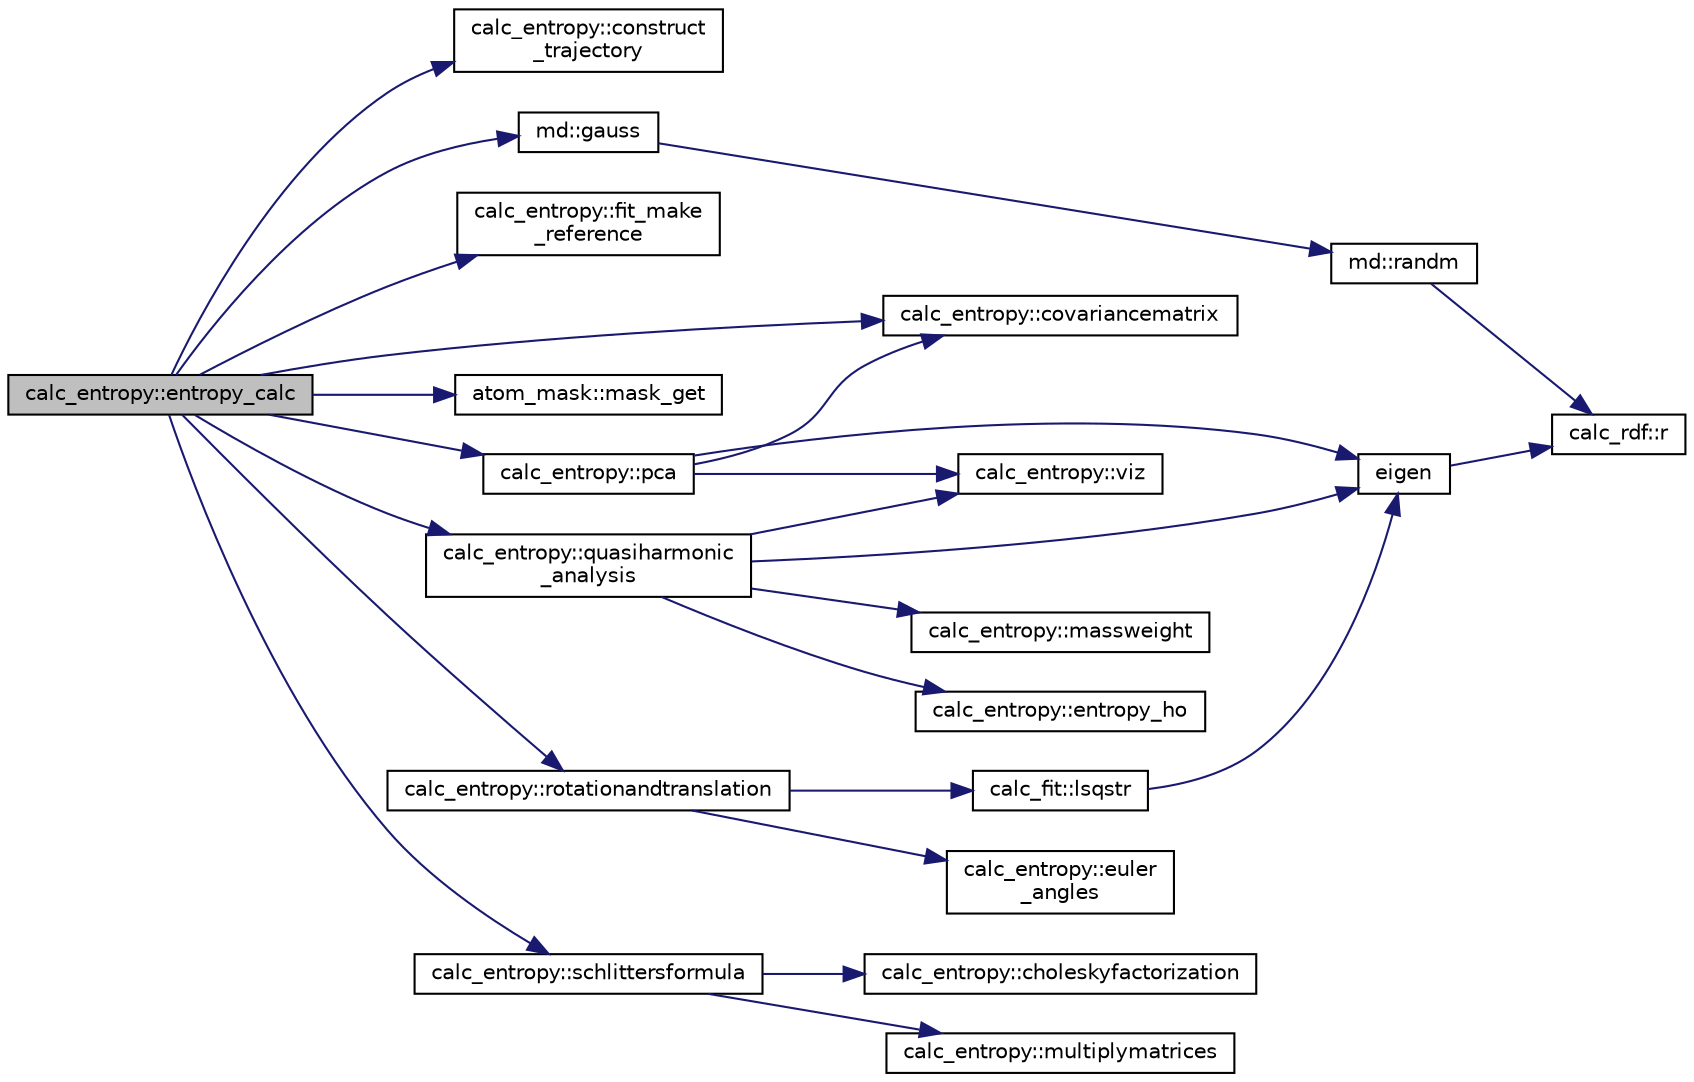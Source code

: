 digraph "calc_entropy::entropy_calc"
{
  edge [fontname="Helvetica",fontsize="10",labelfontname="Helvetica",labelfontsize="10"];
  node [fontname="Helvetica",fontsize="10",shape=record];
  rankdir="LR";
  Node1 [label="calc_entropy::entropy_calc",height=0.2,width=0.4,color="black", fillcolor="grey75", style="filled" fontcolor="black"];
  Node1 -> Node2 [color="midnightblue",fontsize="10",style="solid",fontname="Helvetica"];
  Node2 [label="calc_entropy::construct\l_trajectory",height=0.2,width=0.4,color="black", fillcolor="white", style="filled",URL="$classcalc__entropy.html#a2706ab3575d4580b597c79e13eb3bb5d"];
  Node1 -> Node3 [color="midnightblue",fontsize="10",style="solid",fontname="Helvetica"];
  Node3 [label="calc_entropy::covariancematrix",height=0.2,width=0.4,color="black", fillcolor="white", style="filled",URL="$classcalc__entropy.html#a3755d627dc2eefc79df4b59a4250ed9a"];
  Node1 -> Node4 [color="midnightblue",fontsize="10",style="solid",fontname="Helvetica"];
  Node4 [label="calc_entropy::fit_make\l_reference",height=0.2,width=0.4,color="black", fillcolor="white", style="filled",URL="$classcalc__entropy.html#a874a920bba323f41659a5a5b14988c01"];
  Node1 -> Node5 [color="midnightblue",fontsize="10",style="solid",fontname="Helvetica"];
  Node5 [label="md::gauss",height=0.2,width=0.4,color="black", fillcolor="white", style="filled",URL="$classmd.html#ad5c98093b438b222e924abf03cea7ff4"];
  Node5 -> Node6 [color="midnightblue",fontsize="10",style="solid",fontname="Helvetica"];
  Node6 [label="md::randm",height=0.2,width=0.4,color="black", fillcolor="white", style="filled",URL="$classmd.html#a5e3b7b6f11ac03a3ffb18bdaaca242a5"];
  Node6 -> Node7 [color="midnightblue",fontsize="10",style="solid",fontname="Helvetica"];
  Node7 [label="calc_rdf::r",height=0.2,width=0.4,color="black", fillcolor="white", style="filled",URL="$classcalc__rdf.html#a203d29eb42a922de8786e02bef09868a"];
  Node1 -> Node8 [color="midnightblue",fontsize="10",style="solid",fontname="Helvetica"];
  Node8 [label="atom_mask::mask_get",height=0.2,width=0.4,color="black", fillcolor="white", style="filled",URL="$classatom__mask.html#a9fb5742f563c05202fb3ac7175f80196"];
  Node1 -> Node9 [color="midnightblue",fontsize="10",style="solid",fontname="Helvetica"];
  Node9 [label="calc_entropy::pca",height=0.2,width=0.4,color="black", fillcolor="white", style="filled",URL="$classcalc__entropy.html#afae4ac42e827ba29f7e2dc444a868123"];
  Node9 -> Node3 [color="midnightblue",fontsize="10",style="solid",fontname="Helvetica"];
  Node9 -> Node10 [color="midnightblue",fontsize="10",style="solid",fontname="Helvetica"];
  Node10 [label="calc_entropy::viz",height=0.2,width=0.4,color="black", fillcolor="white", style="filled",URL="$classcalc__entropy.html#ab1305be69ef87d449d6e0a83f557ef80"];
  Node9 -> Node11 [color="midnightblue",fontsize="10",style="solid",fontname="Helvetica"];
  Node11 [label="eigen",height=0.2,width=0.4,color="black", fillcolor="white", style="filled",URL="$eigen_8f90.html#a6235fe5aa226f81d60122047e156250f"];
  Node11 -> Node7 [color="midnightblue",fontsize="10",style="solid",fontname="Helvetica"];
  Node1 -> Node12 [color="midnightblue",fontsize="10",style="solid",fontname="Helvetica"];
  Node12 [label="calc_entropy::quasiharmonic\l_analysis",height=0.2,width=0.4,color="black", fillcolor="white", style="filled",URL="$classcalc__entropy.html#a2a9d851b8b3e7af4603059175dc539e3"];
  Node12 -> Node13 [color="midnightblue",fontsize="10",style="solid",fontname="Helvetica"];
  Node13 [label="calc_entropy::massweight",height=0.2,width=0.4,color="black", fillcolor="white", style="filled",URL="$classcalc__entropy.html#aaf7cfa4698786aa90ec49a0534983b2c"];
  Node12 -> Node10 [color="midnightblue",fontsize="10",style="solid",fontname="Helvetica"];
  Node12 -> Node11 [color="midnightblue",fontsize="10",style="solid",fontname="Helvetica"];
  Node12 -> Node14 [color="midnightblue",fontsize="10",style="solid",fontname="Helvetica"];
  Node14 [label="calc_entropy::entropy_ho",height=0.2,width=0.4,color="black", fillcolor="white", style="filled",URL="$classcalc__entropy.html#ab614cb6e56be859a584badf06fdbc1fa"];
  Node1 -> Node15 [color="midnightblue",fontsize="10",style="solid",fontname="Helvetica"];
  Node15 [label="calc_entropy::rotationandtranslation",height=0.2,width=0.4,color="black", fillcolor="white", style="filled",URL="$classcalc__entropy.html#ac138d87a9a4edec83f075e4ae4525ef6"];
  Node15 -> Node16 [color="midnightblue",fontsize="10",style="solid",fontname="Helvetica"];
  Node16 [label="calc_fit::lsqstr",height=0.2,width=0.4,color="black", fillcolor="white", style="filled",URL="$classcalc__fit.html#aac8547f0c38c8a8b690d296238ffa70a"];
  Node16 -> Node11 [color="midnightblue",fontsize="10",style="solid",fontname="Helvetica"];
  Node15 -> Node17 [color="midnightblue",fontsize="10",style="solid",fontname="Helvetica"];
  Node17 [label="calc_entropy::euler\l_angles",height=0.2,width=0.4,color="black", fillcolor="white", style="filled",URL="$classcalc__entropy.html#ae9756fd0464bdb3c038ac5d3388a1847"];
  Node1 -> Node18 [color="midnightblue",fontsize="10",style="solid",fontname="Helvetica"];
  Node18 [label="calc_entropy::schlittersformula",height=0.2,width=0.4,color="black", fillcolor="white", style="filled",URL="$classcalc__entropy.html#aa6f0af095a3daa755f27611c7ee3a137"];
  Node18 -> Node19 [color="midnightblue",fontsize="10",style="solid",fontname="Helvetica"];
  Node19 [label="calc_entropy::multiplymatrices",height=0.2,width=0.4,color="black", fillcolor="white", style="filled",URL="$classcalc__entropy.html#a1bf295689ab7aa8ba66f5d835758c3ca"];
  Node18 -> Node20 [color="midnightblue",fontsize="10",style="solid",fontname="Helvetica"];
  Node20 [label="calc_entropy::choleskyfactorization",height=0.2,width=0.4,color="black", fillcolor="white", style="filled",URL="$classcalc__entropy.html#ab9136e2396446b5059a5fe7d36125573"];
}
